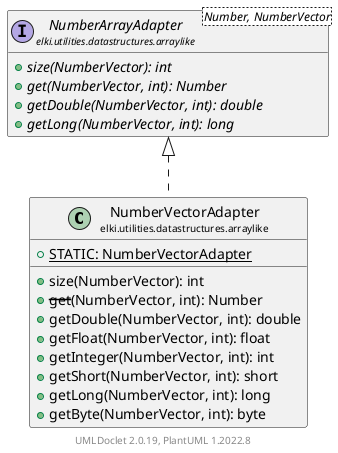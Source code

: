 @startuml
    remove .*\.(Instance|Par|Parameterizer|Factory)$
    set namespaceSeparator none
    hide empty fields
    hide empty methods

    class "<size:14>NumberVectorAdapter\n<size:10>elki.utilities.datastructures.arraylike" as elki.utilities.datastructures.arraylike.NumberVectorAdapter [[NumberVectorAdapter.html]] {
        {static} +STATIC: NumberVectorAdapter
        +size(NumberVector): int
        +--get--(NumberVector, int): Number
        +getDouble(NumberVector, int): double
        +getFloat(NumberVector, int): float
        +getInteger(NumberVector, int): int
        +getShort(NumberVector, int): short
        +getLong(NumberVector, int): long
        +getByte(NumberVector, int): byte
    }

    interface "<size:14>NumberArrayAdapter\n<size:10>elki.utilities.datastructures.arraylike" as elki.utilities.datastructures.arraylike.NumberArrayAdapter<Number, NumberVector> [[NumberArrayAdapter.html]] {
        {abstract} +size(NumberVector): int
        {abstract} +get(NumberVector, int): Number
        {abstract} +getDouble(NumberVector, int): double
        {abstract} +getLong(NumberVector, int): long
    }

    elki.utilities.datastructures.arraylike.NumberArrayAdapter <|.. elki.utilities.datastructures.arraylike.NumberVectorAdapter

    center footer UMLDoclet 2.0.19, PlantUML 1.2022.8
@enduml
